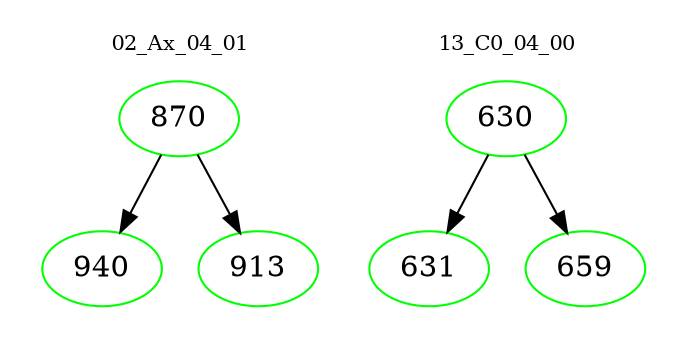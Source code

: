 digraph{
subgraph cluster_0 {
color = white
label = "02_Ax_04_01";
fontsize=10;
T0_870 [label="870", color="green"]
T0_870 -> T0_940 [color="black"]
T0_940 [label="940", color="green"]
T0_870 -> T0_913 [color="black"]
T0_913 [label="913", color="green"]
}
subgraph cluster_1 {
color = white
label = "13_C0_04_00";
fontsize=10;
T1_630 [label="630", color="green"]
T1_630 -> T1_631 [color="black"]
T1_631 [label="631", color="green"]
T1_630 -> T1_659 [color="black"]
T1_659 [label="659", color="green"]
}
}
